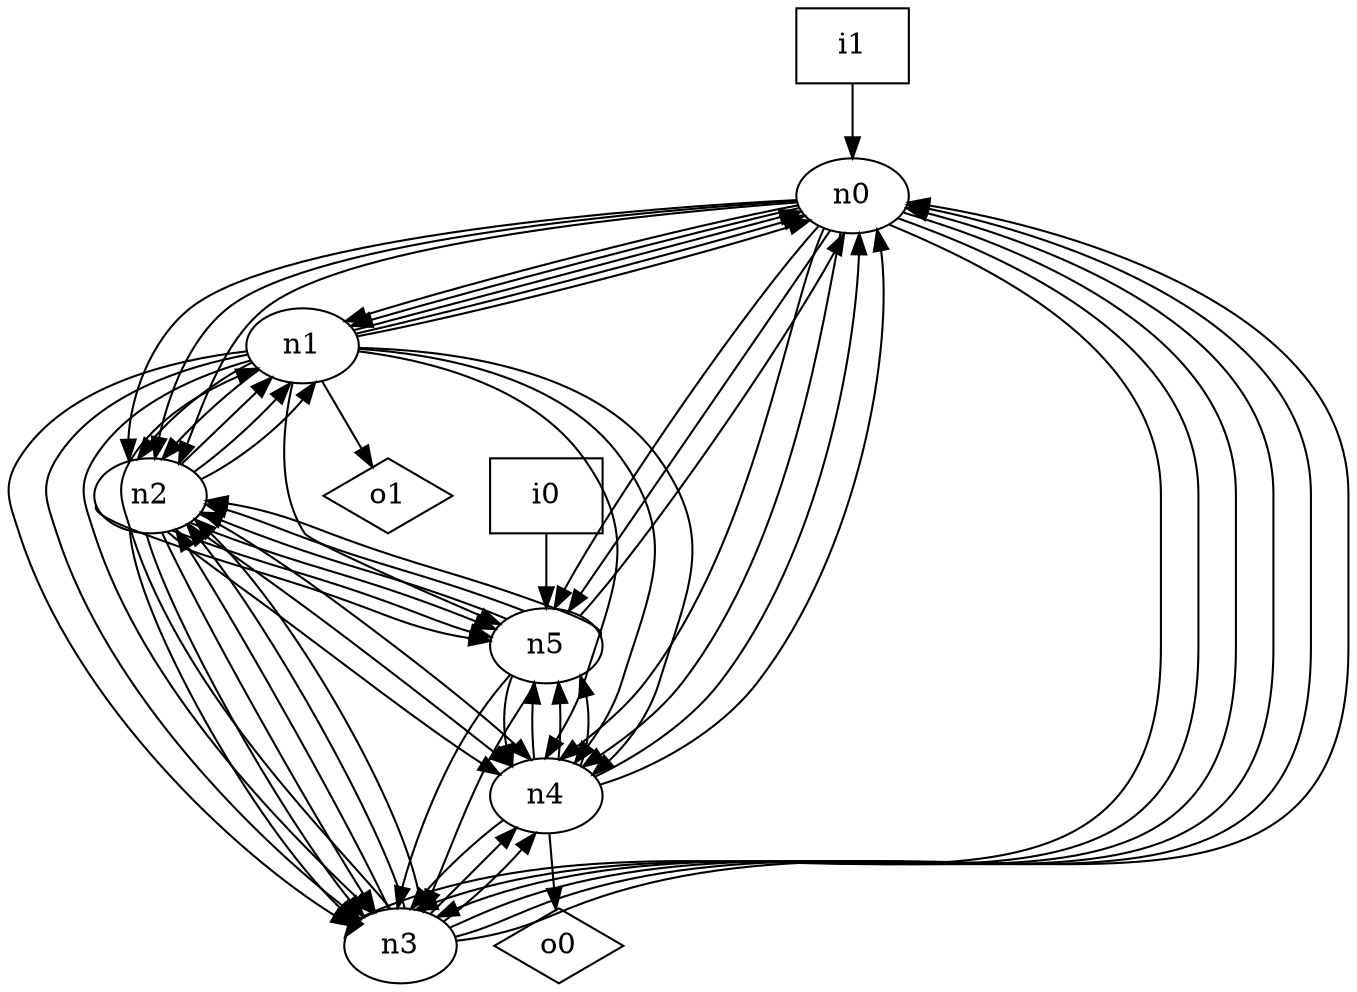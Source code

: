 digraph G {
n0 [label="n0"];
n1 [label="n1"];
n2 [label="n2"];
n3 [label="n3"];
n4 [label="n4"];
n5 [label="n5"];
n6 [label="i0",shape="box"];
n7 [label="i1",shape="box"];
n8 [label="o0",shape="diamond"];
n9 [label="o1",shape="diamond"];
n0 -> n1
n0 -> n1
n0 -> n2
n0 -> n2
n0 -> n2
n0 -> n3
n0 -> n3
n0 -> n3
n0 -> n4
n0 -> n4
n0 -> n5
n0 -> n5
n1 -> n0
n1 -> n0
n1 -> n0
n1 -> n2
n1 -> n2
n1 -> n3
n1 -> n3
n1 -> n3
n1 -> n4
n1 -> n4
n1 -> n4
n1 -> n5
n1 -> n9
n2 -> n1
n2 -> n1
n2 -> n1
n2 -> n3
n2 -> n3
n2 -> n3
n2 -> n4
n2 -> n4
n2 -> n4
n2 -> n5
n2 -> n5
n2 -> n5
n3 -> n0
n3 -> n0
n3 -> n0
n3 -> n1
n3 -> n2
n3 -> n2
n3 -> n2
n3 -> n4
n3 -> n4
n4 -> n0
n4 -> n0
n4 -> n3
n4 -> n5
n4 -> n5
n4 -> n5
n4 -> n8
n5 -> n0
n5 -> n2
n5 -> n2
n5 -> n2
n5 -> n3
n5 -> n3
n5 -> n4
n6 -> n5
n7 -> n0
}